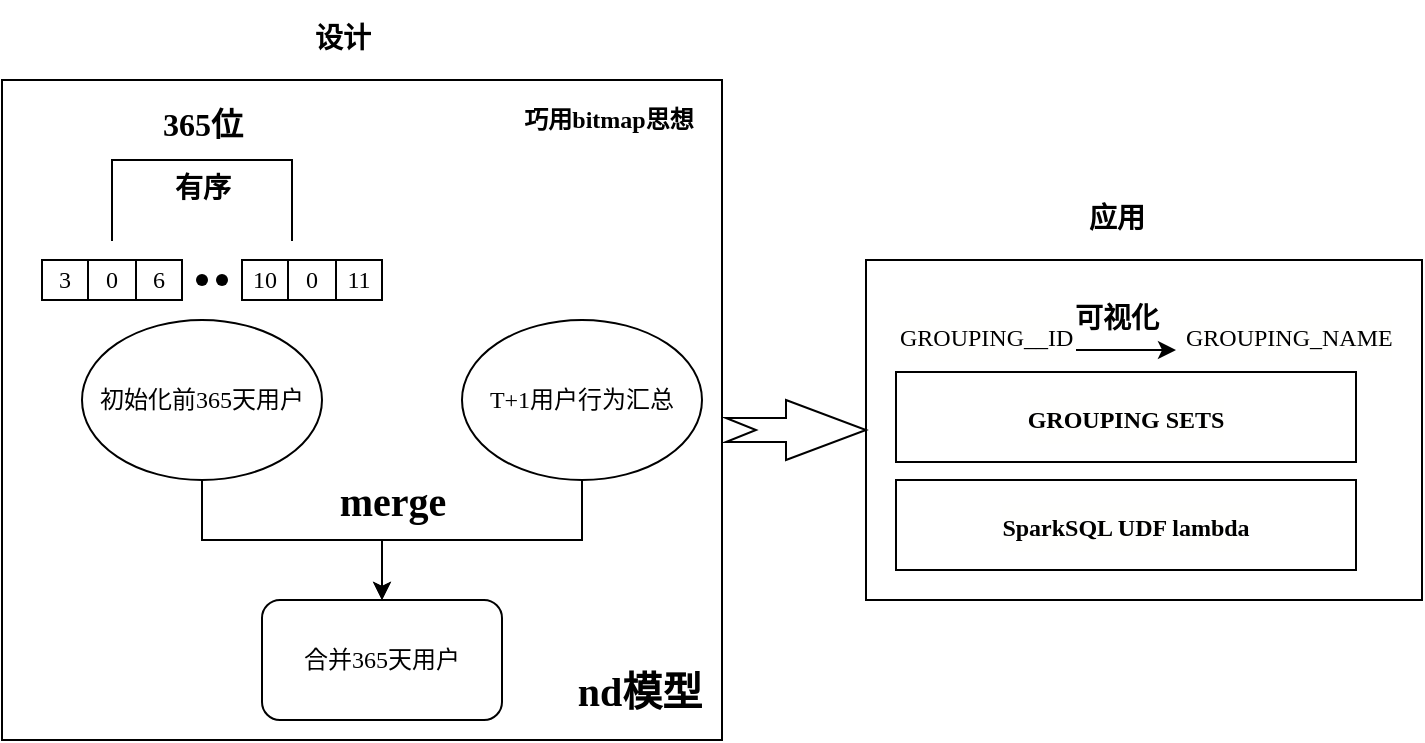 <mxfile version="20.8.23" type="github">
  <diagram id="XNNLvGDx6GEtNMZaRpZD" name="第 1 页">
    <mxGraphModel dx="1084" dy="539" grid="1" gridSize="10" guides="1" tooltips="1" connect="1" arrows="1" fold="1" page="1" pageScale="1" pageWidth="827" pageHeight="1169" math="0" shadow="0">
      <root>
        <mxCell id="0" />
        <mxCell id="1" parent="0" />
        <mxCell id="sIL9JUSNG1ktriF6-s3L-13" value="" style="rounded=0;whiteSpace=wrap;html=1;fontSize=14;fontColor=#000000;fontFamily=Comic Sans MS;" vertex="1" parent="1">
          <mxGeometry x="562" y="240" width="278" height="170" as="geometry" />
        </mxCell>
        <mxCell id="3CAmUs-F5Avbqz42CMJ2-1" value="" style="rounded=0;whiteSpace=wrap;html=1;fontFamily=Comic Sans MS;" parent="1" vertex="1">
          <mxGeometry x="130" y="150" width="360" height="330" as="geometry" />
        </mxCell>
        <mxCell id="ZBi3ksOXHOeN2kDVRpAS-42" style="edgeStyle=orthogonalEdgeStyle;rounded=0;orthogonalLoop=1;jettySize=auto;html=1;exitX=0.5;exitY=1;exitDx=0;exitDy=0;fontFamily=Comic Sans MS;" parent="1" source="ZBi3ksOXHOeN2kDVRpAS-1" target="ZBi3ksOXHOeN2kDVRpAS-40" edge="1">
          <mxGeometry relative="1" as="geometry" />
        </mxCell>
        <mxCell id="ZBi3ksOXHOeN2kDVRpAS-1" value="初始化前365天用户" style="ellipse;whiteSpace=wrap;html=1;fontFamily=Comic Sans MS;" parent="1" vertex="1">
          <mxGeometry x="170" y="270" width="120" height="80" as="geometry" />
        </mxCell>
        <mxCell id="ZBi3ksOXHOeN2kDVRpAS-43" style="edgeStyle=orthogonalEdgeStyle;rounded=0;orthogonalLoop=1;jettySize=auto;html=1;exitX=0.5;exitY=1;exitDx=0;exitDy=0;entryX=0.5;entryY=0;entryDx=0;entryDy=0;fontFamily=Comic Sans MS;" parent="1" source="ZBi3ksOXHOeN2kDVRpAS-2" target="ZBi3ksOXHOeN2kDVRpAS-40" edge="1">
          <mxGeometry relative="1" as="geometry" />
        </mxCell>
        <mxCell id="ZBi3ksOXHOeN2kDVRpAS-2" value="T+1用户行为汇总" style="ellipse;whiteSpace=wrap;html=1;fontFamily=Comic Sans MS;" parent="1" vertex="1">
          <mxGeometry x="360" y="270" width="120" height="80" as="geometry" />
        </mxCell>
        <mxCell id="ZBi3ksOXHOeN2kDVRpAS-8" value="" style="shape=table;html=1;whiteSpace=wrap;startSize=0;container=1;collapsible=0;childLayout=tableLayout;fontFamily=Comic Sans MS;" parent="1" vertex="1">
          <mxGeometry x="150" y="240" width="70" height="20" as="geometry" />
        </mxCell>
        <mxCell id="ZBi3ksOXHOeN2kDVRpAS-9" value="" style="shape=tableRow;horizontal=0;startSize=0;swimlaneHead=0;swimlaneBody=0;top=0;left=0;bottom=0;right=0;collapsible=0;dropTarget=0;fillColor=none;points=[[0,0.5],[1,0.5]];portConstraint=eastwest;fontFamily=Comic Sans MS;" parent="ZBi3ksOXHOeN2kDVRpAS-8" vertex="1">
          <mxGeometry width="70" height="20" as="geometry" />
        </mxCell>
        <mxCell id="ZBi3ksOXHOeN2kDVRpAS-10" value="3" style="shape=partialRectangle;html=1;whiteSpace=wrap;connectable=0;fillColor=none;top=0;left=0;bottom=0;right=0;overflow=hidden;fontFamily=Comic Sans MS;" parent="ZBi3ksOXHOeN2kDVRpAS-9" vertex="1">
          <mxGeometry width="23" height="20" as="geometry">
            <mxRectangle width="23" height="20" as="alternateBounds" />
          </mxGeometry>
        </mxCell>
        <mxCell id="ZBi3ksOXHOeN2kDVRpAS-11" value="0" style="shape=partialRectangle;html=1;whiteSpace=wrap;connectable=0;fillColor=none;top=0;left=0;bottom=0;right=0;overflow=hidden;fontFamily=Comic Sans MS;" parent="ZBi3ksOXHOeN2kDVRpAS-9" vertex="1">
          <mxGeometry x="23" width="24" height="20" as="geometry">
            <mxRectangle width="24" height="20" as="alternateBounds" />
          </mxGeometry>
        </mxCell>
        <mxCell id="ZBi3ksOXHOeN2kDVRpAS-12" value="6" style="shape=partialRectangle;html=1;whiteSpace=wrap;connectable=0;fillColor=none;top=0;left=0;bottom=0;right=0;overflow=hidden;fontFamily=Comic Sans MS;" parent="ZBi3ksOXHOeN2kDVRpAS-9" vertex="1">
          <mxGeometry x="47" width="23" height="20" as="geometry">
            <mxRectangle width="23" height="20" as="alternateBounds" />
          </mxGeometry>
        </mxCell>
        <mxCell id="ZBi3ksOXHOeN2kDVRpAS-26" value="" style="shape=table;html=1;whiteSpace=wrap;startSize=0;container=1;collapsible=0;childLayout=tableLayout;fontFamily=Comic Sans MS;" parent="1" vertex="1">
          <mxGeometry x="250" y="240" width="70" height="20" as="geometry" />
        </mxCell>
        <mxCell id="ZBi3ksOXHOeN2kDVRpAS-27" value="" style="shape=tableRow;horizontal=0;startSize=0;swimlaneHead=0;swimlaneBody=0;top=0;left=0;bottom=0;right=0;collapsible=0;dropTarget=0;fillColor=none;points=[[0,0.5],[1,0.5]];portConstraint=eastwest;fontFamily=Comic Sans MS;" parent="ZBi3ksOXHOeN2kDVRpAS-26" vertex="1">
          <mxGeometry width="70" height="20" as="geometry" />
        </mxCell>
        <mxCell id="ZBi3ksOXHOeN2kDVRpAS-28" value="10" style="shape=partialRectangle;html=1;whiteSpace=wrap;connectable=0;fillColor=none;top=0;left=0;bottom=0;right=0;overflow=hidden;fontFamily=Comic Sans MS;" parent="ZBi3ksOXHOeN2kDVRpAS-27" vertex="1">
          <mxGeometry width="23" height="20" as="geometry">
            <mxRectangle width="23" height="20" as="alternateBounds" />
          </mxGeometry>
        </mxCell>
        <mxCell id="ZBi3ksOXHOeN2kDVRpAS-29" value="0" style="shape=partialRectangle;html=1;whiteSpace=wrap;connectable=0;fillColor=none;top=0;left=0;bottom=0;right=0;overflow=hidden;fontFamily=Comic Sans MS;" parent="ZBi3ksOXHOeN2kDVRpAS-27" vertex="1">
          <mxGeometry x="23" width="24" height="20" as="geometry">
            <mxRectangle width="24" height="20" as="alternateBounds" />
          </mxGeometry>
        </mxCell>
        <mxCell id="ZBi3ksOXHOeN2kDVRpAS-30" value="11" style="shape=partialRectangle;html=1;whiteSpace=wrap;connectable=0;fillColor=none;top=0;left=0;bottom=0;right=0;overflow=hidden;fontFamily=Comic Sans MS;" parent="ZBi3ksOXHOeN2kDVRpAS-27" vertex="1">
          <mxGeometry x="47" width="23" height="20" as="geometry">
            <mxRectangle width="23" height="20" as="alternateBounds" />
          </mxGeometry>
        </mxCell>
        <mxCell id="ZBi3ksOXHOeN2kDVRpAS-32" value="&lt;font style=&quot;font-size: 16px;&quot;&gt;365位&lt;/font&gt;" style="text;strokeColor=none;fillColor=none;html=1;fontSize=20;fontStyle=1;verticalAlign=middle;align=center;fontFamily=Comic Sans MS;" parent="1" vertex="1">
          <mxGeometry x="180" y="150" width="100" height="40" as="geometry" />
        </mxCell>
        <mxCell id="ZBi3ksOXHOeN2kDVRpAS-33" value="" style="shape=waypoint;fillStyle=solid;size=6;pointerEvents=1;points=[];fillColor=none;resizable=0;rotatable=0;perimeter=centerPerimeter;snapToPoint=1;fontFamily=Comic Sans MS;" parent="1" vertex="1">
          <mxGeometry x="210" y="230" width="40" height="40" as="geometry" />
        </mxCell>
        <mxCell id="ZBi3ksOXHOeN2kDVRpAS-34" value="" style="shape=waypoint;fillStyle=solid;size=6;pointerEvents=1;points=[];fillColor=none;resizable=0;rotatable=0;perimeter=centerPerimeter;snapToPoint=1;fontFamily=Comic Sans MS;" parent="1" vertex="1">
          <mxGeometry x="220" y="230" width="40" height="40" as="geometry" />
        </mxCell>
        <mxCell id="ZBi3ksOXHOeN2kDVRpAS-35" value="" style="shape=waypoint;fillStyle=solid;size=6;pointerEvents=1;points=[];fillColor=none;resizable=0;rotatable=0;perimeter=centerPerimeter;snapToPoint=1;strokeWidth=0;dashed=1;fontFamily=Comic Sans MS;" parent="1" vertex="1">
          <mxGeometry x="210" y="230" width="40" height="40" as="geometry" />
        </mxCell>
        <mxCell id="ZBi3ksOXHOeN2kDVRpAS-38" value="merge" style="text;strokeColor=none;fillColor=none;html=1;fontSize=20;fontStyle=1;verticalAlign=middle;align=center;fontFamily=Comic Sans MS;" parent="1" vertex="1">
          <mxGeometry x="275" y="340" width="100" height="40" as="geometry" />
        </mxCell>
        <mxCell id="ZBi3ksOXHOeN2kDVRpAS-40" value="&lt;span&gt;合并365天用户&lt;/span&gt;" style="rounded=1;whiteSpace=wrap;html=1;fontFamily=Comic Sans MS;" parent="1" vertex="1">
          <mxGeometry x="260" y="410" width="120" height="60" as="geometry" />
        </mxCell>
        <mxCell id="3CAmUs-F5Avbqz42CMJ2-2" value="巧用bitmap思想" style="text;html=1;strokeColor=none;fillColor=none;align=center;verticalAlign=middle;whiteSpace=wrap;rounded=0;fontStyle=1;fontFamily=Comic Sans MS;" parent="1" vertex="1">
          <mxGeometry x="387" y="155" width="93" height="30" as="geometry" />
        </mxCell>
        <mxCell id="3CAmUs-F5Avbqz42CMJ2-3" value="&lt;b&gt;&lt;font&gt;nd模型&lt;/font&gt;&lt;/b&gt;" style="text;html=1;strokeColor=none;fillColor=none;align=center;verticalAlign=middle;whiteSpace=wrap;rounded=0;fontSize=20;fontFamily=Comic Sans MS;" parent="1" vertex="1">
          <mxGeometry x="414" y="440" width="70" height="30" as="geometry" />
        </mxCell>
        <mxCell id="sIL9JUSNG1ktriF6-s3L-1" value="" style="shape=partialRectangle;whiteSpace=wrap;html=1;bottom=1;right=1;left=1;top=0;fillColor=none;routingCenterX=-0.5;rotation=-180;fontFamily=Comic Sans MS;" vertex="1" parent="1">
          <mxGeometry x="185" y="190" width="90" height="40" as="geometry" />
        </mxCell>
        <mxCell id="sIL9JUSNG1ktriF6-s3L-2" value="&lt;font style=&quot;font-size: 14px;&quot;&gt;有序&lt;/font&gt;" style="text;strokeColor=none;fillColor=none;html=1;fontSize=20;fontStyle=1;verticalAlign=middle;align=center;fontFamily=Comic Sans MS;" vertex="1" parent="1">
          <mxGeometry x="180" y="176" width="100" height="50" as="geometry" />
        </mxCell>
        <mxCell id="sIL9JUSNG1ktriF6-s3L-4" value="&lt;div style=&quot;background-color: rgb(255, 255, 254); line-height: 24px;&quot;&gt;&lt;b&gt;GROUPING&amp;nbsp;SETS&lt;/b&gt;&lt;/div&gt;" style="rounded=0;whiteSpace=wrap;html=1;fontFamily=Comic Sans MS;" vertex="1" parent="1">
          <mxGeometry x="577" y="296" width="230" height="45" as="geometry" />
        </mxCell>
        <mxCell id="sIL9JUSNG1ktriF6-s3L-10" style="edgeStyle=orthogonalEdgeStyle;rounded=0;orthogonalLoop=1;jettySize=auto;html=1;fontSize=14;fontColor=#000000;fontFamily=Comic Sans MS;" edge="1" parent="1" source="sIL9JUSNG1ktriF6-s3L-5">
          <mxGeometry relative="1" as="geometry">
            <mxPoint x="717" y="285" as="targetPoint" />
          </mxGeometry>
        </mxCell>
        <mxCell id="sIL9JUSNG1ktriF6-s3L-5" value="&lt;div style=&quot;color: rgb(0, 0, 0); background-color: rgb(255, 255, 254); font-weight: normal; font-size: 12px; line-height: 24px;&quot;&gt;&lt;div&gt;&lt;span style=&quot;color: #000000;&quot;&gt;GROUPING__ID&lt;/span&gt;&lt;/div&gt;&lt;/div&gt;" style="text;whiteSpace=wrap;html=1;fontSize=14;fontColor=#000000;fontFamily=Comic Sans MS;" vertex="1" parent="1">
          <mxGeometry x="577" y="260" width="90" height="50" as="geometry" />
        </mxCell>
        <mxCell id="sIL9JUSNG1ktriF6-s3L-6" value="&lt;div style=&quot;color: rgb(0, 0, 0); background-color: rgb(255, 255, 254); font-weight: normal; font-size: 12px; line-height: 24px;&quot;&gt;&lt;div&gt;&lt;span style=&quot;color: #000000;&quot;&gt;&amp;nbsp;&lt;/span&gt;GROUPING_NAME&lt;/div&gt;&lt;/div&gt;" style="text;whiteSpace=wrap;html=1;fontSize=14;fontColor=#000000;fontFamily=Comic Sans MS;" vertex="1" parent="1">
          <mxGeometry x="717" y="260" width="110" height="50" as="geometry" />
        </mxCell>
        <mxCell id="sIL9JUSNG1ktriF6-s3L-11" value="可视化" style="text;strokeColor=none;fillColor=none;html=1;fontSize=14;fontStyle=1;verticalAlign=middle;align=center;fontColor=#000000;fontFamily=Comic Sans MS;" vertex="1" parent="1">
          <mxGeometry x="637" y="250" width="100" height="40" as="geometry" />
        </mxCell>
        <mxCell id="sIL9JUSNG1ktriF6-s3L-12" value="设计" style="text;strokeColor=none;fillColor=none;html=1;fontSize=14;fontStyle=1;verticalAlign=middle;align=center;fontColor=#000000;fontFamily=Comic Sans MS;" vertex="1" parent="1">
          <mxGeometry x="250" y="110" width="100" height="40" as="geometry" />
        </mxCell>
        <mxCell id="sIL9JUSNG1ktriF6-s3L-14" value="应用" style="text;strokeColor=none;fillColor=none;html=1;fontSize=14;fontStyle=1;verticalAlign=middle;align=center;fontColor=#000000;fontFamily=Comic Sans MS;" vertex="1" parent="1">
          <mxGeometry x="637" y="200" width="100" height="40" as="geometry" />
        </mxCell>
        <mxCell id="sIL9JUSNG1ktriF6-s3L-17" value="" style="html=1;shadow=0;dashed=0;align=center;verticalAlign=middle;shape=mxgraph.arrows2.arrow;dy=0.6;dx=40;notch=15;fontSize=14;fontColor=#000000;fontFamily=Comic Sans MS;" vertex="1" parent="1">
          <mxGeometry x="492" y="310" width="70" height="30" as="geometry" />
        </mxCell>
        <mxCell id="sIL9JUSNG1ktriF6-s3L-19" value="&lt;div style=&quot;background-color: rgb(255, 255, 254); line-height: 24px;&quot;&gt;&lt;b style=&quot;border-color: var(--border-color); text-align: left;&quot;&gt;SparkSQL UDF lambda&lt;/b&gt;&lt;br&gt;&lt;/div&gt;" style="rounded=0;whiteSpace=wrap;html=1;fontFamily=Comic Sans MS;" vertex="1" parent="1">
          <mxGeometry x="577" y="350" width="230" height="45" as="geometry" />
        </mxCell>
      </root>
    </mxGraphModel>
  </diagram>
</mxfile>
